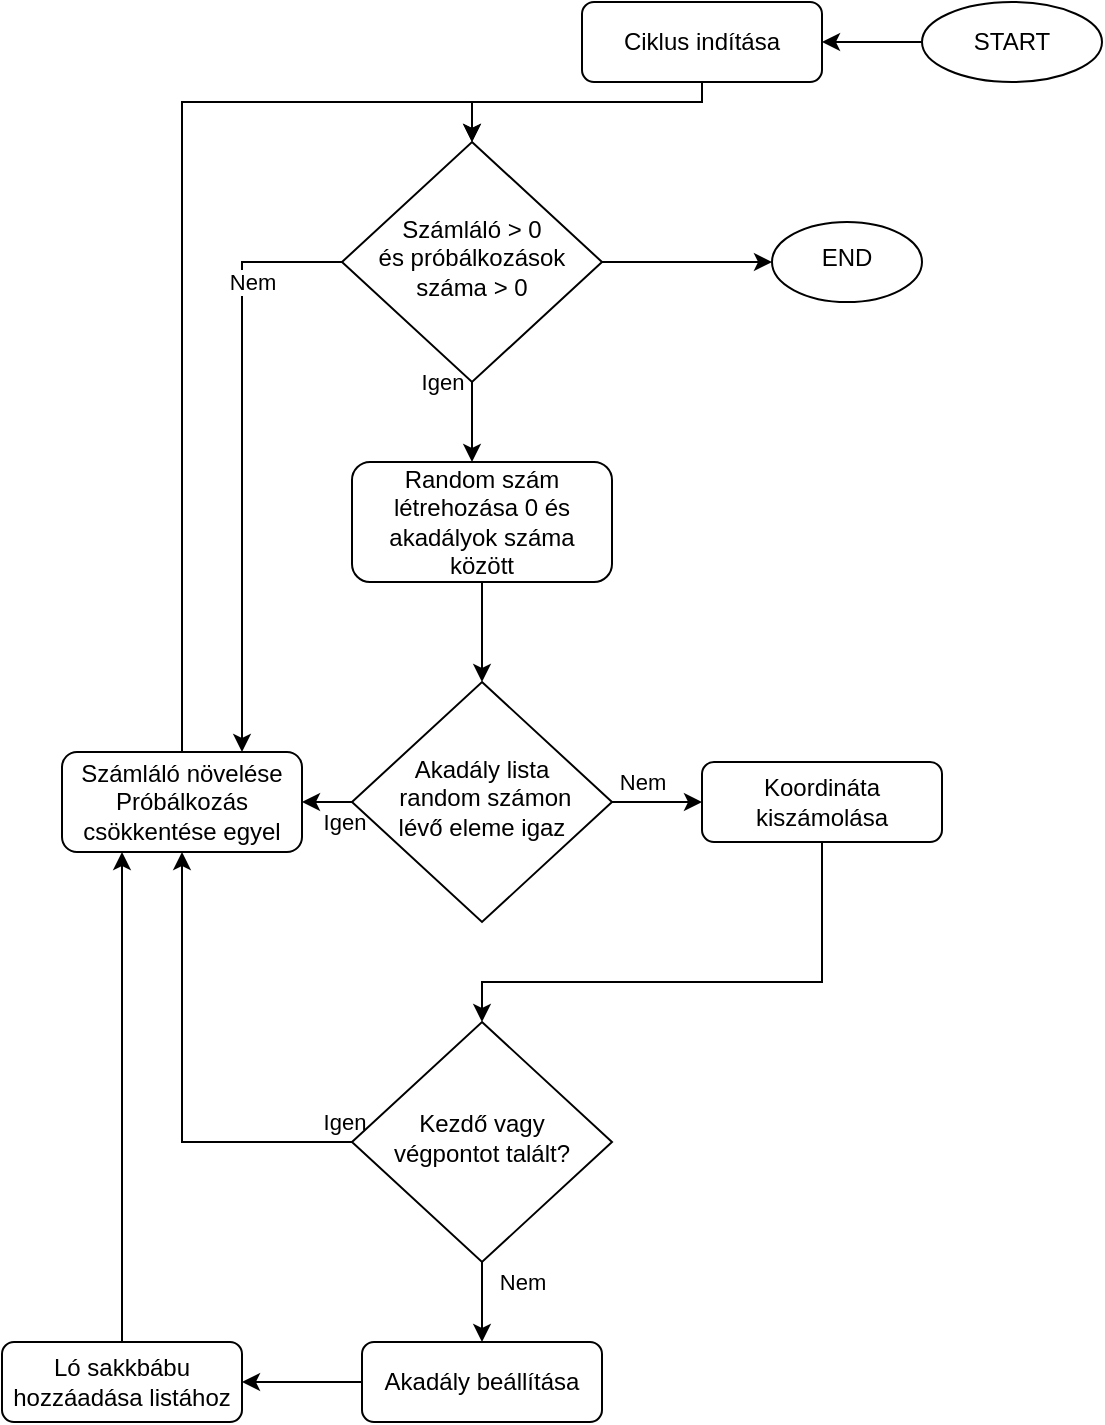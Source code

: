 <mxfile version="20.3.0" type="device"><diagram id="C5RBs43oDa-KdzZeNtuy" name="Page-1"><mxGraphModel dx="1422" dy="865" grid="1" gridSize="10" guides="1" tooltips="1" connect="1" arrows="1" fold="1" page="1" pageScale="1" pageWidth="827" pageHeight="1169" math="0" shadow="0"><root><mxCell id="WIyWlLk6GJQsqaUBKTNV-0"/><mxCell id="WIyWlLk6GJQsqaUBKTNV-1" parent="WIyWlLk6GJQsqaUBKTNV-0"/><mxCell id="XiFJNBzbHXdsEeVOUHhQ-35" style="edgeStyle=orthogonalEdgeStyle;rounded=0;orthogonalLoop=1;jettySize=auto;html=1;entryX=0.5;entryY=0;entryDx=0;entryDy=0;" edge="1" parent="WIyWlLk6GJQsqaUBKTNV-1" source="WIyWlLk6GJQsqaUBKTNV-3" target="WIyWlLk6GJQsqaUBKTNV-6"><mxGeometry relative="1" as="geometry"><Array as="points"><mxPoint x="430" y="50"/><mxPoint x="315" y="50"/></Array></mxGeometry></mxCell><mxCell id="WIyWlLk6GJQsqaUBKTNV-3" value="Ciklus indítása" style="rounded=1;whiteSpace=wrap;html=1;fontSize=12;glass=0;strokeWidth=1;shadow=0;" parent="WIyWlLk6GJQsqaUBKTNV-1" vertex="1"><mxGeometry x="370" width="120" height="40" as="geometry"/></mxCell><mxCell id="XiFJNBzbHXdsEeVOUHhQ-2" value="Igen" style="edgeStyle=orthogonalEdgeStyle;rounded=0;orthogonalLoop=1;jettySize=auto;html=1;" edge="1" parent="WIyWlLk6GJQsqaUBKTNV-1" source="WIyWlLk6GJQsqaUBKTNV-6" target="XiFJNBzbHXdsEeVOUHhQ-1"><mxGeometry x="-1" y="-15" relative="1" as="geometry"><Array as="points"><mxPoint x="315" y="200"/><mxPoint x="315" y="200"/></Array><mxPoint as="offset"/></mxGeometry></mxCell><mxCell id="XiFJNBzbHXdsEeVOUHhQ-4" value="Nem" style="edgeStyle=orthogonalEdgeStyle;rounded=0;orthogonalLoop=1;jettySize=auto;html=1;entryX=0.75;entryY=0;entryDx=0;entryDy=0;" edge="1" parent="WIyWlLk6GJQsqaUBKTNV-1" source="WIyWlLk6GJQsqaUBKTNV-6" target="XiFJNBzbHXdsEeVOUHhQ-11"><mxGeometry x="-0.692" y="10" relative="1" as="geometry"><mxPoint x="445" y="130" as="targetPoint"/><mxPoint as="offset"/></mxGeometry></mxCell><mxCell id="XiFJNBzbHXdsEeVOUHhQ-38" value="" style="edgeStyle=orthogonalEdgeStyle;rounded=0;orthogonalLoop=1;jettySize=auto;html=1;" edge="1" parent="WIyWlLk6GJQsqaUBKTNV-1" source="WIyWlLk6GJQsqaUBKTNV-6" target="XiFJNBzbHXdsEeVOUHhQ-37"><mxGeometry relative="1" as="geometry"/></mxCell><mxCell id="WIyWlLk6GJQsqaUBKTNV-6" value="Számláló &amp;gt; 0 &lt;br&gt;és próbálkozások száma &amp;gt; 0" style="rhombus;whiteSpace=wrap;html=1;shadow=0;fontFamily=Helvetica;fontSize=12;align=center;strokeWidth=1;spacing=6;spacingTop=-4;" parent="WIyWlLk6GJQsqaUBKTNV-1" vertex="1"><mxGeometry x="250" y="70" width="130" height="120" as="geometry"/></mxCell><mxCell id="XiFJNBzbHXdsEeVOUHhQ-10" value="" style="edgeStyle=orthogonalEdgeStyle;rounded=0;orthogonalLoop=1;jettySize=auto;html=1;" edge="1" parent="WIyWlLk6GJQsqaUBKTNV-1" source="XiFJNBzbHXdsEeVOUHhQ-1" target="XiFJNBzbHXdsEeVOUHhQ-8"><mxGeometry relative="1" as="geometry"/></mxCell><mxCell id="XiFJNBzbHXdsEeVOUHhQ-1" value="Random szám létrehozása 0 és akadályok száma között" style="rounded=1;whiteSpace=wrap;html=1;fontSize=12;glass=0;strokeWidth=1;shadow=0;" vertex="1" parent="WIyWlLk6GJQsqaUBKTNV-1"><mxGeometry x="255" y="230" width="130" height="60" as="geometry"/></mxCell><mxCell id="XiFJNBzbHXdsEeVOUHhQ-12" value="Igen" style="edgeStyle=orthogonalEdgeStyle;rounded=0;orthogonalLoop=1;jettySize=auto;html=1;" edge="1" parent="WIyWlLk6GJQsqaUBKTNV-1" source="XiFJNBzbHXdsEeVOUHhQ-8" target="XiFJNBzbHXdsEeVOUHhQ-11"><mxGeometry x="-0.846" y="10" relative="1" as="geometry"><mxPoint as="offset"/></mxGeometry></mxCell><mxCell id="XiFJNBzbHXdsEeVOUHhQ-31" value="Nem" style="edgeStyle=orthogonalEdgeStyle;rounded=0;orthogonalLoop=1;jettySize=auto;html=1;" edge="1" parent="WIyWlLk6GJQsqaUBKTNV-1" source="XiFJNBzbHXdsEeVOUHhQ-8" target="XiFJNBzbHXdsEeVOUHhQ-30"><mxGeometry x="-0.333" y="10" relative="1" as="geometry"><mxPoint as="offset"/></mxGeometry></mxCell><mxCell id="XiFJNBzbHXdsEeVOUHhQ-8" value="Akadály lista&lt;br&gt;&amp;nbsp;random számon &lt;br&gt;lévő eleme igaz" style="rhombus;whiteSpace=wrap;html=1;shadow=0;fontFamily=Helvetica;fontSize=12;align=center;strokeWidth=1;spacing=6;spacingTop=-4;" vertex="1" parent="WIyWlLk6GJQsqaUBKTNV-1"><mxGeometry x="255" y="340" width="130" height="120" as="geometry"/></mxCell><mxCell id="XiFJNBzbHXdsEeVOUHhQ-26" style="edgeStyle=orthogonalEdgeStyle;rounded=0;orthogonalLoop=1;jettySize=auto;html=1;exitX=0.5;exitY=0;exitDx=0;exitDy=0;entryX=0.5;entryY=0;entryDx=0;entryDy=0;" edge="1" parent="WIyWlLk6GJQsqaUBKTNV-1" source="XiFJNBzbHXdsEeVOUHhQ-11" target="WIyWlLk6GJQsqaUBKTNV-6"><mxGeometry relative="1" as="geometry"><mxPoint x="170" y="120" as="targetPoint"/><Array as="points"><mxPoint x="170" y="50"/><mxPoint x="315" y="50"/></Array></mxGeometry></mxCell><mxCell id="XiFJNBzbHXdsEeVOUHhQ-11" value="Számláló növelése Próbálkozás csökkentése egyel" style="rounded=1;whiteSpace=wrap;html=1;fontSize=12;glass=0;strokeWidth=1;shadow=0;" vertex="1" parent="WIyWlLk6GJQsqaUBKTNV-1"><mxGeometry x="110" y="375" width="120" height="50" as="geometry"/></mxCell><mxCell id="XiFJNBzbHXdsEeVOUHhQ-19" value="Igen" style="edgeStyle=orthogonalEdgeStyle;rounded=0;orthogonalLoop=1;jettySize=auto;html=1;entryX=0.5;entryY=1;entryDx=0;entryDy=0;" edge="1" parent="WIyWlLk6GJQsqaUBKTNV-1" source="XiFJNBzbHXdsEeVOUHhQ-15" target="XiFJNBzbHXdsEeVOUHhQ-11"><mxGeometry x="-0.964" y="-10" relative="1" as="geometry"><mxPoint x="365" y="570" as="targetPoint"/><mxPoint as="offset"/></mxGeometry></mxCell><mxCell id="XiFJNBzbHXdsEeVOUHhQ-21" value="Nem" style="edgeStyle=orthogonalEdgeStyle;rounded=0;orthogonalLoop=1;jettySize=auto;html=1;" edge="1" parent="WIyWlLk6GJQsqaUBKTNV-1" source="XiFJNBzbHXdsEeVOUHhQ-15" target="XiFJNBzbHXdsEeVOUHhQ-20"><mxGeometry x="-0.5" y="20" relative="1" as="geometry"><mxPoint as="offset"/></mxGeometry></mxCell><mxCell id="XiFJNBzbHXdsEeVOUHhQ-15" value="Kezdő vagy &lt;br&gt;végpontot talált?" style="rhombus;whiteSpace=wrap;html=1;shadow=0;fontFamily=Helvetica;fontSize=12;align=center;strokeWidth=1;spacing=6;spacingTop=-4;" vertex="1" parent="WIyWlLk6GJQsqaUBKTNV-1"><mxGeometry x="255" y="510" width="130" height="120" as="geometry"/></mxCell><mxCell id="XiFJNBzbHXdsEeVOUHhQ-34" value="" style="edgeStyle=orthogonalEdgeStyle;rounded=0;orthogonalLoop=1;jettySize=auto;html=1;" edge="1" parent="WIyWlLk6GJQsqaUBKTNV-1" source="XiFJNBzbHXdsEeVOUHhQ-20" target="XiFJNBzbHXdsEeVOUHhQ-33"><mxGeometry relative="1" as="geometry"/></mxCell><mxCell id="XiFJNBzbHXdsEeVOUHhQ-20" value="Akadály beállítása" style="rounded=1;whiteSpace=wrap;html=1;fontSize=12;glass=0;strokeWidth=1;shadow=0;" vertex="1" parent="WIyWlLk6GJQsqaUBKTNV-1"><mxGeometry x="260" y="670" width="120" height="40" as="geometry"/></mxCell><mxCell id="XiFJNBzbHXdsEeVOUHhQ-29" value="" style="edgeStyle=orthogonalEdgeStyle;rounded=0;orthogonalLoop=1;jettySize=auto;html=1;" edge="1" parent="WIyWlLk6GJQsqaUBKTNV-1" source="XiFJNBzbHXdsEeVOUHhQ-28" target="WIyWlLk6GJQsqaUBKTNV-3"><mxGeometry relative="1" as="geometry"/></mxCell><mxCell id="XiFJNBzbHXdsEeVOUHhQ-28" value="START" style="ellipse;whiteSpace=wrap;html=1;" vertex="1" parent="WIyWlLk6GJQsqaUBKTNV-1"><mxGeometry x="540" width="90" height="40" as="geometry"/></mxCell><mxCell id="XiFJNBzbHXdsEeVOUHhQ-32" style="edgeStyle=orthogonalEdgeStyle;rounded=0;orthogonalLoop=1;jettySize=auto;html=1;exitX=0.5;exitY=1;exitDx=0;exitDy=0;entryX=0.5;entryY=0;entryDx=0;entryDy=0;" edge="1" parent="WIyWlLk6GJQsqaUBKTNV-1" source="XiFJNBzbHXdsEeVOUHhQ-30" target="XiFJNBzbHXdsEeVOUHhQ-15"><mxGeometry relative="1" as="geometry"><Array as="points"><mxPoint x="490" y="490"/><mxPoint x="320" y="490"/></Array></mxGeometry></mxCell><mxCell id="XiFJNBzbHXdsEeVOUHhQ-30" value="Koordináta kiszámolása" style="rounded=1;whiteSpace=wrap;html=1;fontSize=12;glass=0;strokeWidth=1;shadow=0;" vertex="1" parent="WIyWlLk6GJQsqaUBKTNV-1"><mxGeometry x="430" y="380" width="120" height="40" as="geometry"/></mxCell><mxCell id="XiFJNBzbHXdsEeVOUHhQ-36" style="edgeStyle=orthogonalEdgeStyle;rounded=0;orthogonalLoop=1;jettySize=auto;html=1;entryX=0.25;entryY=1;entryDx=0;entryDy=0;" edge="1" parent="WIyWlLk6GJQsqaUBKTNV-1" source="XiFJNBzbHXdsEeVOUHhQ-33" target="XiFJNBzbHXdsEeVOUHhQ-11"><mxGeometry relative="1" as="geometry"><Array as="points"><mxPoint x="140" y="610"/><mxPoint x="140" y="610"/></Array></mxGeometry></mxCell><mxCell id="XiFJNBzbHXdsEeVOUHhQ-33" value="Ló sakkbábu hozzáadása listához" style="rounded=1;whiteSpace=wrap;html=1;fontSize=12;glass=0;strokeWidth=1;shadow=0;" vertex="1" parent="WIyWlLk6GJQsqaUBKTNV-1"><mxGeometry x="80" y="670" width="120" height="40" as="geometry"/></mxCell><mxCell id="XiFJNBzbHXdsEeVOUHhQ-37" value="END" style="ellipse;whiteSpace=wrap;html=1;shadow=0;strokeWidth=1;spacing=6;spacingTop=-4;" vertex="1" parent="WIyWlLk6GJQsqaUBKTNV-1"><mxGeometry x="465" y="110" width="75" height="40" as="geometry"/></mxCell></root></mxGraphModel></diagram></mxfile>